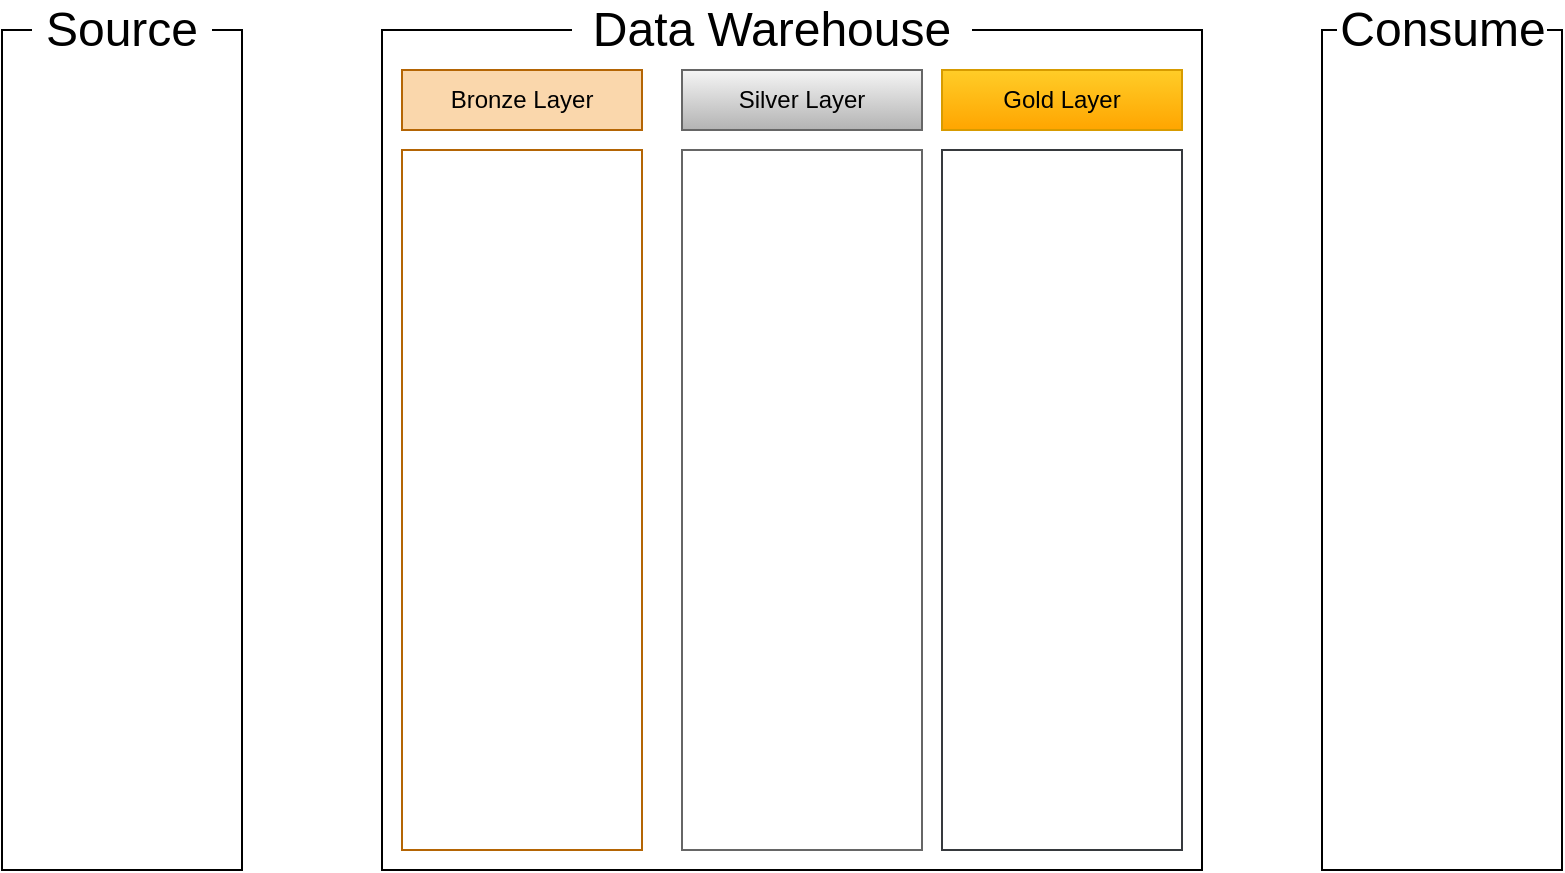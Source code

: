 <mxfile version="27.1.4">
  <diagram name="Page-1" id="N2ajJZ1ea6--1tt44IG1">
    <mxGraphModel dx="976" dy="629" grid="1" gridSize="10" guides="1" tooltips="1" connect="1" arrows="1" fold="1" page="1" pageScale="1" pageWidth="850" pageHeight="1100" math="0" shadow="0">
      <root>
        <mxCell id="0" />
        <mxCell id="1" parent="0" />
        <mxCell id="E5blHHb87HStQoz74KdZ-1" value="" style="rounded=0;whiteSpace=wrap;html=1;fillColor=none;" parent="1" vertex="1">
          <mxGeometry x="40" y="100" width="120" height="420" as="geometry" />
        </mxCell>
        <mxCell id="E5blHHb87HStQoz74KdZ-2" value="&lt;font style=&quot;font-size: 24px;&quot;&gt;Source&lt;/font&gt;" style="rounded=0;whiteSpace=wrap;html=1;fillColor=default;strokeColor=none;" parent="1" vertex="1">
          <mxGeometry x="55" y="90" width="90" height="20" as="geometry" />
        </mxCell>
        <mxCell id="E5blHHb87HStQoz74KdZ-3" value="" style="rounded=0;whiteSpace=wrap;html=1;fillColor=none;" parent="1" vertex="1">
          <mxGeometry x="230" y="100" width="410" height="420" as="geometry" />
        </mxCell>
        <mxCell id="E5blHHb87HStQoz74KdZ-4" value="" style="rounded=0;whiteSpace=wrap;html=1;fillColor=none;" parent="1" vertex="1">
          <mxGeometry x="700" y="100" width="120" height="420" as="geometry" />
        </mxCell>
        <mxCell id="E5blHHb87HStQoz74KdZ-6" value="&lt;font style=&quot;font-size: 24px;&quot;&gt;Consume&lt;/font&gt;" style="rounded=0;whiteSpace=wrap;html=1;fillColor=default;strokeColor=none;" parent="1" vertex="1">
          <mxGeometry x="707.5" y="90" width="105" height="20" as="geometry" />
        </mxCell>
        <mxCell id="E5blHHb87HStQoz74KdZ-7" value="&lt;font style=&quot;font-size: 24px;&quot;&gt;Data Warehouse&lt;/font&gt;" style="rounded=0;whiteSpace=wrap;html=1;fillColor=default;strokeColor=none;" parent="1" vertex="1">
          <mxGeometry x="325" y="90" width="200" height="20" as="geometry" />
        </mxCell>
        <mxCell id="E5blHHb87HStQoz74KdZ-8" value="Bronze Layer" style="rounded=0;whiteSpace=wrap;html=1;fillColor=#fad7ac;strokeColor=#b46504;" parent="1" vertex="1">
          <mxGeometry x="240" y="120" width="120" height="30" as="geometry" />
        </mxCell>
        <mxCell id="E5blHHb87HStQoz74KdZ-9" value="" style="rounded=0;whiteSpace=wrap;html=1;fillColor=none;strokeColor=#b46504;" parent="1" vertex="1">
          <mxGeometry x="240" y="160" width="120" height="350" as="geometry" />
        </mxCell>
        <mxCell id="E5blHHb87HStQoz74KdZ-10" value="Silver&amp;nbsp;Layer" style="rounded=0;whiteSpace=wrap;html=1;fillColor=#f5f5f5;strokeColor=#666666;gradientColor=#b3b3b3;" parent="1" vertex="1">
          <mxGeometry x="380" y="120" width="120" height="30" as="geometry" />
        </mxCell>
        <mxCell id="E5blHHb87HStQoz74KdZ-11" value="" style="rounded=0;whiteSpace=wrap;html=1;fillColor=none;strokeColor=#666666;gradientColor=#b3b3b3;" parent="1" vertex="1">
          <mxGeometry x="380" y="160" width="120" height="350" as="geometry" />
        </mxCell>
        <mxCell id="E5blHHb87HStQoz74KdZ-12" value="Gold Layer" style="rounded=0;whiteSpace=wrap;html=1;fillColor=#ffcd28;strokeColor=#d79b00;gradientColor=#ffa500;" parent="1" vertex="1">
          <mxGeometry x="510" y="120" width="120" height="30" as="geometry" />
        </mxCell>
        <mxCell id="E5blHHb87HStQoz74KdZ-13" value="" style="rounded=0;whiteSpace=wrap;html=1;fillColor=none;strokeColor=#36393d;" parent="1" vertex="1">
          <mxGeometry x="510" y="160" width="120" height="350" as="geometry" />
        </mxCell>
      </root>
    </mxGraphModel>
  </diagram>
</mxfile>
